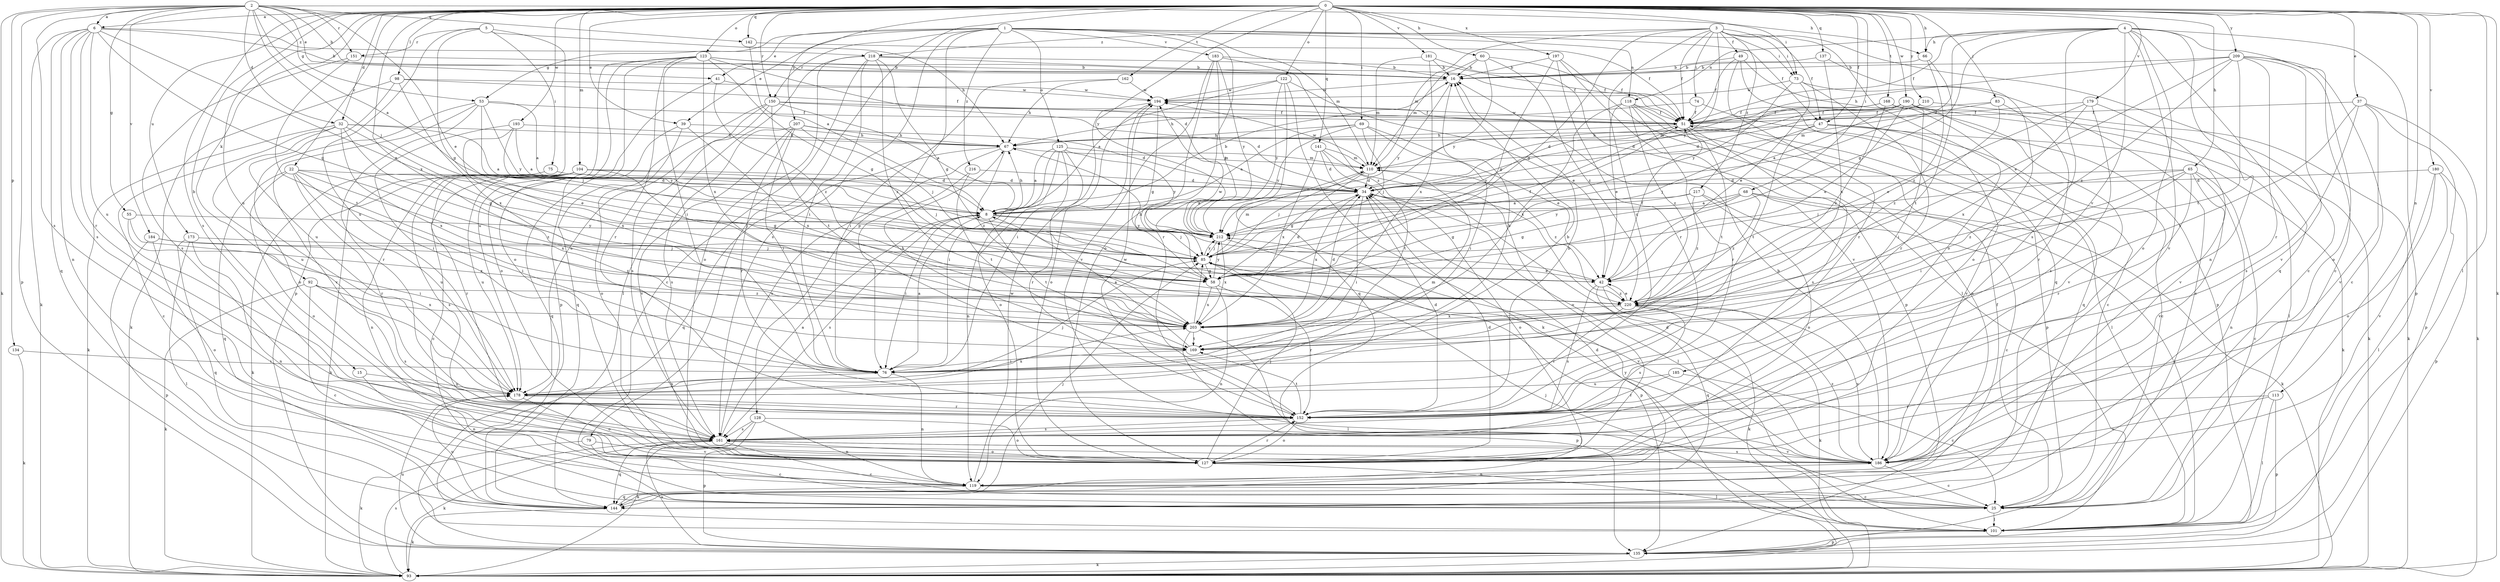 strict digraph  {
0;
1;
2;
3;
4;
5;
6;
8;
15;
16;
22;
25;
32;
34;
37;
39;
41;
42;
47;
49;
51;
53;
55;
58;
60;
65;
66;
67;
68;
69;
73;
74;
75;
76;
79;
83;
85;
92;
93;
98;
101;
104;
110;
113;
118;
119;
122;
123;
125;
127;
128;
134;
135;
137;
141;
142;
144;
150;
151;
152;
161;
162;
168;
169;
173;
178;
179;
180;
181;
183;
184;
185;
186;
190;
193;
194;
197;
203;
207;
209;
210;
212;
216;
217;
218;
220;
0 -> 6  [label=a];
0 -> 15  [label=b];
0 -> 22  [label=c];
0 -> 32  [label=d];
0 -> 37  [label=e];
0 -> 39  [label=e];
0 -> 47  [label=f];
0 -> 60  [label=h];
0 -> 65  [label=h];
0 -> 66  [label=h];
0 -> 68  [label=i];
0 -> 69  [label=i];
0 -> 73  [label=i];
0 -> 79  [label=j];
0 -> 83  [label=j];
0 -> 92  [label=k];
0 -> 93  [label=k];
0 -> 98  [label=l];
0 -> 101  [label=l];
0 -> 104  [label=m];
0 -> 113  [label=n];
0 -> 122  [label=o];
0 -> 123  [label=o];
0 -> 137  [label=q];
0 -> 141  [label=q];
0 -> 142  [label=q];
0 -> 150  [label=r];
0 -> 161  [label=s];
0 -> 162  [label=t];
0 -> 168  [label=t];
0 -> 173  [label=u];
0 -> 178  [label=u];
0 -> 179  [label=v];
0 -> 180  [label=v];
0 -> 181  [label=v];
0 -> 190  [label=w];
0 -> 193  [label=w];
0 -> 197  [label=x];
0 -> 203  [label=x];
0 -> 207  [label=y];
0 -> 209  [label=y];
0 -> 210  [label=y];
0 -> 212  [label=y];
1 -> 39  [label=e];
1 -> 41  [label=e];
1 -> 47  [label=f];
1 -> 53  [label=g];
1 -> 73  [label=i];
1 -> 110  [label=m];
1 -> 118  [label=n];
1 -> 125  [label=o];
1 -> 127  [label=o];
1 -> 128  [label=p];
1 -> 150  [label=r];
1 -> 161  [label=s];
1 -> 183  [label=v];
1 -> 216  [label=z];
2 -> 6  [label=a];
2 -> 8  [label=a];
2 -> 16  [label=b];
2 -> 32  [label=d];
2 -> 41  [label=e];
2 -> 42  [label=e];
2 -> 53  [label=g];
2 -> 55  [label=g];
2 -> 66  [label=h];
2 -> 85  [label=j];
2 -> 93  [label=k];
2 -> 134  [label=p];
2 -> 135  [label=p];
2 -> 142  [label=q];
2 -> 151  [label=r];
2 -> 161  [label=s];
2 -> 184  [label=v];
3 -> 25  [label=c];
3 -> 47  [label=f];
3 -> 49  [label=f];
3 -> 51  [label=f];
3 -> 58  [label=g];
3 -> 73  [label=i];
3 -> 74  [label=i];
3 -> 110  [label=m];
3 -> 127  [label=o];
3 -> 178  [label=u];
3 -> 212  [label=y];
3 -> 217  [label=z];
3 -> 218  [label=z];
4 -> 25  [label=c];
4 -> 34  [label=d];
4 -> 51  [label=f];
4 -> 58  [label=g];
4 -> 66  [label=h];
4 -> 118  [label=n];
4 -> 119  [label=n];
4 -> 127  [label=o];
4 -> 135  [label=p];
4 -> 144  [label=q];
4 -> 161  [label=s];
4 -> 185  [label=v];
4 -> 186  [label=v];
5 -> 58  [label=g];
5 -> 67  [label=h];
5 -> 75  [label=i];
5 -> 135  [label=p];
5 -> 151  [label=r];
5 -> 178  [label=u];
6 -> 16  [label=b];
6 -> 42  [label=e];
6 -> 58  [label=g];
6 -> 93  [label=k];
6 -> 119  [label=n];
6 -> 144  [label=q];
6 -> 152  [label=r];
6 -> 161  [label=s];
6 -> 178  [label=u];
6 -> 218  [label=z];
8 -> 16  [label=b];
8 -> 67  [label=h];
8 -> 76  [label=i];
8 -> 85  [label=j];
8 -> 161  [label=s];
8 -> 169  [label=t];
8 -> 212  [label=y];
15 -> 119  [label=n];
15 -> 178  [label=u];
16 -> 194  [label=w];
16 -> 212  [label=y];
22 -> 34  [label=d];
22 -> 76  [label=i];
22 -> 127  [label=o];
22 -> 144  [label=q];
22 -> 152  [label=r];
22 -> 178  [label=u];
22 -> 203  [label=x];
22 -> 220  [label=z];
25 -> 101  [label=l];
25 -> 212  [label=y];
32 -> 8  [label=a];
32 -> 25  [label=c];
32 -> 42  [label=e];
32 -> 58  [label=g];
32 -> 67  [label=h];
32 -> 93  [label=k];
32 -> 178  [label=u];
32 -> 203  [label=x];
34 -> 8  [label=a];
34 -> 76  [label=i];
34 -> 101  [label=l];
34 -> 127  [label=o];
34 -> 203  [label=x];
37 -> 51  [label=f];
37 -> 93  [label=k];
37 -> 135  [label=p];
37 -> 161  [label=s];
37 -> 169  [label=t];
37 -> 186  [label=v];
39 -> 67  [label=h];
39 -> 127  [label=o];
39 -> 144  [label=q];
39 -> 203  [label=x];
41 -> 127  [label=o];
41 -> 194  [label=w];
41 -> 220  [label=z];
42 -> 51  [label=f];
42 -> 67  [label=h];
42 -> 93  [label=k];
42 -> 144  [label=q];
42 -> 161  [label=s];
42 -> 220  [label=z];
47 -> 25  [label=c];
47 -> 67  [label=h];
47 -> 85  [label=j];
47 -> 93  [label=k];
47 -> 169  [label=t];
47 -> 186  [label=v];
49 -> 16  [label=b];
49 -> 51  [label=f];
49 -> 135  [label=p];
49 -> 144  [label=q];
49 -> 152  [label=r];
51 -> 67  [label=h];
51 -> 101  [label=l];
51 -> 161  [label=s];
51 -> 169  [label=t];
51 -> 194  [label=w];
51 -> 212  [label=y];
53 -> 8  [label=a];
53 -> 51  [label=f];
53 -> 85  [label=j];
53 -> 127  [label=o];
53 -> 152  [label=r];
53 -> 186  [label=v];
53 -> 212  [label=y];
55 -> 76  [label=i];
55 -> 203  [label=x];
55 -> 212  [label=y];
58 -> 34  [label=d];
58 -> 119  [label=n];
58 -> 152  [label=r];
58 -> 194  [label=w];
58 -> 203  [label=x];
58 -> 212  [label=y];
60 -> 16  [label=b];
60 -> 51  [label=f];
60 -> 110  [label=m];
60 -> 212  [label=y];
60 -> 220  [label=z];
65 -> 25  [label=c];
65 -> 34  [label=d];
65 -> 76  [label=i];
65 -> 85  [label=j];
65 -> 119  [label=n];
65 -> 152  [label=r];
65 -> 186  [label=v];
65 -> 220  [label=z];
66 -> 16  [label=b];
66 -> 169  [label=t];
66 -> 220  [label=z];
67 -> 110  [label=m];
67 -> 144  [label=q];
67 -> 161  [label=s];
67 -> 220  [label=z];
68 -> 8  [label=a];
68 -> 58  [label=g];
68 -> 93  [label=k];
68 -> 101  [label=l];
68 -> 212  [label=y];
68 -> 220  [label=z];
69 -> 8  [label=a];
69 -> 42  [label=e];
69 -> 67  [label=h];
69 -> 76  [label=i];
69 -> 85  [label=j];
69 -> 212  [label=y];
73 -> 25  [label=c];
73 -> 42  [label=e];
73 -> 152  [label=r];
73 -> 194  [label=w];
73 -> 212  [label=y];
74 -> 25  [label=c];
74 -> 51  [label=f];
74 -> 67  [label=h];
75 -> 34  [label=d];
75 -> 93  [label=k];
76 -> 8  [label=a];
76 -> 16  [label=b];
76 -> 119  [label=n];
76 -> 178  [label=u];
79 -> 25  [label=c];
79 -> 93  [label=k];
79 -> 186  [label=v];
83 -> 51  [label=f];
83 -> 110  [label=m];
83 -> 152  [label=r];
83 -> 220  [label=z];
85 -> 42  [label=e];
85 -> 51  [label=f];
85 -> 58  [label=g];
85 -> 110  [label=m];
85 -> 186  [label=v];
85 -> 212  [label=y];
92 -> 25  [label=c];
92 -> 93  [label=k];
92 -> 161  [label=s];
92 -> 203  [label=x];
92 -> 220  [label=z];
93 -> 161  [label=s];
98 -> 51  [label=f];
98 -> 93  [label=k];
98 -> 178  [label=u];
98 -> 194  [label=w];
98 -> 203  [label=x];
101 -> 85  [label=j];
101 -> 135  [label=p];
104 -> 25  [label=c];
104 -> 34  [label=d];
104 -> 58  [label=g];
104 -> 85  [label=j];
104 -> 93  [label=k];
104 -> 119  [label=n];
104 -> 152  [label=r];
104 -> 161  [label=s];
104 -> 178  [label=u];
110 -> 34  [label=d];
110 -> 58  [label=g];
110 -> 85  [label=j];
110 -> 194  [label=w];
110 -> 220  [label=z];
113 -> 101  [label=l];
113 -> 135  [label=p];
113 -> 152  [label=r];
113 -> 186  [label=v];
118 -> 42  [label=e];
118 -> 51  [label=f];
118 -> 119  [label=n];
118 -> 135  [label=p];
118 -> 152  [label=r];
118 -> 203  [label=x];
118 -> 220  [label=z];
119 -> 25  [label=c];
119 -> 51  [label=f];
119 -> 144  [label=q];
119 -> 194  [label=w];
122 -> 8  [label=a];
122 -> 42  [label=e];
122 -> 93  [label=k];
122 -> 144  [label=q];
122 -> 194  [label=w];
122 -> 212  [label=y];
123 -> 16  [label=b];
123 -> 34  [label=d];
123 -> 51  [label=f];
123 -> 58  [label=g];
123 -> 76  [label=i];
123 -> 127  [label=o];
123 -> 135  [label=p];
123 -> 152  [label=r];
123 -> 178  [label=u];
123 -> 203  [label=x];
125 -> 8  [label=a];
125 -> 76  [label=i];
125 -> 110  [label=m];
125 -> 119  [label=n];
125 -> 127  [label=o];
125 -> 152  [label=r];
125 -> 212  [label=y];
127 -> 34  [label=d];
127 -> 85  [label=j];
127 -> 101  [label=l];
127 -> 152  [label=r];
128 -> 93  [label=k];
128 -> 119  [label=n];
128 -> 127  [label=o];
128 -> 135  [label=p];
128 -> 161  [label=s];
134 -> 76  [label=i];
134 -> 93  [label=k];
135 -> 93  [label=k];
135 -> 161  [label=s];
135 -> 178  [label=u];
137 -> 16  [label=b];
137 -> 127  [label=o];
137 -> 203  [label=x];
141 -> 34  [label=d];
141 -> 110  [label=m];
141 -> 127  [label=o];
141 -> 169  [label=t];
141 -> 203  [label=x];
142 -> 8  [label=a];
142 -> 51  [label=f];
144 -> 34  [label=d];
144 -> 85  [label=j];
144 -> 93  [label=k];
144 -> 178  [label=u];
150 -> 8  [label=a];
150 -> 34  [label=d];
150 -> 51  [label=f];
150 -> 144  [label=q];
150 -> 161  [label=s];
150 -> 169  [label=t];
150 -> 178  [label=u];
151 -> 16  [label=b];
151 -> 161  [label=s];
151 -> 169  [label=t];
152 -> 16  [label=b];
152 -> 34  [label=d];
152 -> 127  [label=o];
152 -> 161  [label=s];
152 -> 169  [label=t];
152 -> 194  [label=w];
161 -> 8  [label=a];
161 -> 25  [label=c];
161 -> 93  [label=k];
161 -> 127  [label=o];
161 -> 144  [label=q];
161 -> 186  [label=v];
162 -> 67  [label=h];
162 -> 76  [label=i];
162 -> 194  [label=w];
168 -> 34  [label=d];
168 -> 51  [label=f];
168 -> 101  [label=l];
168 -> 144  [label=q];
168 -> 220  [label=z];
169 -> 8  [label=a];
169 -> 67  [label=h];
169 -> 76  [label=i];
173 -> 85  [label=j];
173 -> 101  [label=l];
173 -> 119  [label=n];
173 -> 144  [label=q];
178 -> 16  [label=b];
178 -> 85  [label=j];
178 -> 110  [label=m];
178 -> 127  [label=o];
178 -> 152  [label=r];
178 -> 203  [label=x];
179 -> 42  [label=e];
179 -> 51  [label=f];
179 -> 161  [label=s];
179 -> 186  [label=v];
179 -> 203  [label=x];
180 -> 34  [label=d];
180 -> 101  [label=l];
180 -> 127  [label=o];
180 -> 135  [label=p];
180 -> 186  [label=v];
181 -> 16  [label=b];
181 -> 110  [label=m];
181 -> 135  [label=p];
181 -> 203  [label=x];
183 -> 16  [label=b];
183 -> 85  [label=j];
183 -> 152  [label=r];
183 -> 186  [label=v];
183 -> 212  [label=y];
183 -> 220  [label=z];
184 -> 85  [label=j];
184 -> 127  [label=o];
184 -> 135  [label=p];
184 -> 220  [label=z];
185 -> 25  [label=c];
185 -> 152  [label=r];
185 -> 178  [label=u];
186 -> 16  [label=b];
186 -> 25  [label=c];
186 -> 34  [label=d];
186 -> 119  [label=n];
186 -> 161  [label=s];
186 -> 220  [label=z];
190 -> 8  [label=a];
190 -> 34  [label=d];
190 -> 42  [label=e];
190 -> 51  [label=f];
190 -> 76  [label=i];
190 -> 93  [label=k];
190 -> 110  [label=m];
190 -> 186  [label=v];
193 -> 8  [label=a];
193 -> 67  [label=h];
193 -> 76  [label=i];
193 -> 203  [label=x];
193 -> 212  [label=y];
194 -> 51  [label=f];
194 -> 58  [label=g];
194 -> 76  [label=i];
194 -> 127  [label=o];
197 -> 16  [label=b];
197 -> 58  [label=g];
197 -> 101  [label=l];
197 -> 152  [label=r];
197 -> 186  [label=v];
203 -> 34  [label=d];
203 -> 85  [label=j];
203 -> 101  [label=l];
203 -> 135  [label=p];
203 -> 169  [label=t];
207 -> 34  [label=d];
207 -> 67  [label=h];
207 -> 76  [label=i];
207 -> 85  [label=j];
207 -> 152  [label=r];
207 -> 161  [label=s];
207 -> 186  [label=v];
209 -> 16  [label=b];
209 -> 25  [label=c];
209 -> 42  [label=e];
209 -> 67  [label=h];
209 -> 127  [label=o];
209 -> 152  [label=r];
209 -> 169  [label=t];
209 -> 186  [label=v];
209 -> 220  [label=z];
210 -> 34  [label=d];
210 -> 51  [label=f];
210 -> 93  [label=k];
212 -> 85  [label=j];
212 -> 135  [label=p];
212 -> 203  [label=x];
216 -> 34  [label=d];
216 -> 76  [label=i];
216 -> 169  [label=t];
217 -> 8  [label=a];
217 -> 25  [label=c];
217 -> 58  [label=g];
217 -> 127  [label=o];
217 -> 220  [label=z];
218 -> 16  [label=b];
218 -> 25  [label=c];
218 -> 51  [label=f];
218 -> 58  [label=g];
218 -> 76  [label=i];
218 -> 101  [label=l];
218 -> 127  [label=o];
218 -> 203  [label=x];
220 -> 42  [label=e];
220 -> 93  [label=k];
220 -> 152  [label=r];
220 -> 161  [label=s];
220 -> 186  [label=v];
220 -> 203  [label=x];
}

